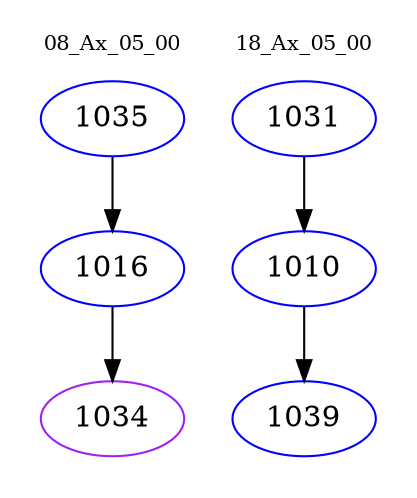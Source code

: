 digraph{
subgraph cluster_0 {
color = white
label = "08_Ax_05_00";
fontsize=10;
T0_1035 [label="1035", color="blue"]
T0_1035 -> T0_1016 [color="black"]
T0_1016 [label="1016", color="blue"]
T0_1016 -> T0_1034 [color="black"]
T0_1034 [label="1034", color="purple"]
}
subgraph cluster_1 {
color = white
label = "18_Ax_05_00";
fontsize=10;
T1_1031 [label="1031", color="blue"]
T1_1031 -> T1_1010 [color="black"]
T1_1010 [label="1010", color="blue"]
T1_1010 -> T1_1039 [color="black"]
T1_1039 [label="1039", color="blue"]
}
}
